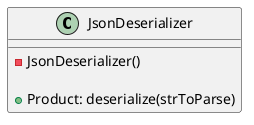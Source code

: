 @startuml
'https://plantuml.com/class-diagram

class JsonDeserializer {
    -JsonDeserializer()

    +Product: deserialize(strToParse)
}

@enduml